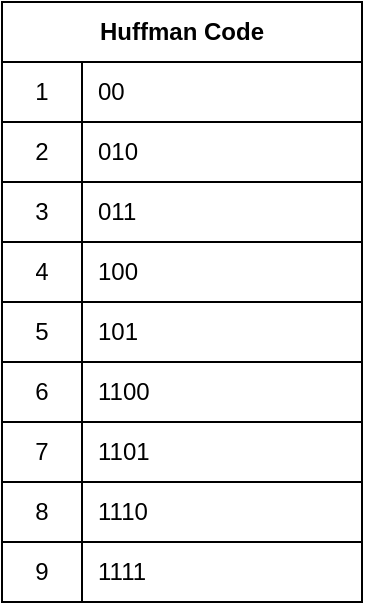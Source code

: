 <mxfile version="13.10.4" type="device"><diagram id="9d-ljFsa7qRRESB7x30g" name="Page-1"><mxGraphModel dx="1416" dy="762" grid="1" gridSize="10" guides="1" tooltips="1" connect="1" arrows="1" fold="1" page="1" pageScale="1" pageWidth="850" pageHeight="1100" math="0" shadow="0"><root><mxCell id="0"/><mxCell id="1" parent="0"/><mxCell id="pF3ZiYfbHva8HavfpR1M-89" value="Huffman Code" style="shape=table;html=1;whiteSpace=wrap;startSize=30;container=1;collapsible=0;childLayout=tableLayout;fixedRows=1;rowLines=1;fontStyle=1;align=center;resizeLast=0;resizeLastRow=1;" parent="1" vertex="1"><mxGeometry x="335" y="50" width="180" height="300" as="geometry"/></mxCell><mxCell id="pF3ZiYfbHva8HavfpR1M-90" value="" style="shape=partialRectangle;html=1;whiteSpace=wrap;collapsible=0;dropTarget=0;pointerEvents=0;fillColor=none;top=0;left=0;bottom=1;right=0;points=[[0,0.5],[1,0.5]];portConstraint=eastwest;" parent="pF3ZiYfbHva8HavfpR1M-89" vertex="1"><mxGeometry y="30" width="180" height="30" as="geometry"/></mxCell><mxCell id="pF3ZiYfbHva8HavfpR1M-91" value="1" style="shape=partialRectangle;html=1;whiteSpace=wrap;connectable=0;fillColor=none;top=0;left=0;bottom=0;right=0;overflow=hidden;" parent="pF3ZiYfbHva8HavfpR1M-90" vertex="1"><mxGeometry width="40" height="30" as="geometry"/></mxCell><mxCell id="pF3ZiYfbHva8HavfpR1M-92" value="00" style="shape=partialRectangle;html=1;whiteSpace=wrap;connectable=0;fillColor=none;top=0;left=0;bottom=0;right=0;align=left;spacingLeft=6;overflow=hidden;" parent="pF3ZiYfbHva8HavfpR1M-90" vertex="1"><mxGeometry x="40" width="140" height="30" as="geometry"/></mxCell><mxCell id="pF3ZiYfbHva8HavfpR1M-93" value="" style="shape=partialRectangle;html=1;whiteSpace=wrap;collapsible=0;dropTarget=0;pointerEvents=0;fillColor=none;top=0;left=0;bottom=0;right=0;points=[[0,0.5],[1,0.5]];portConstraint=eastwest;" parent="pF3ZiYfbHva8HavfpR1M-89" vertex="1"><mxGeometry y="60" width="180" height="30" as="geometry"/></mxCell><mxCell id="pF3ZiYfbHva8HavfpR1M-94" value="2" style="shape=partialRectangle;html=1;whiteSpace=wrap;connectable=0;fillColor=none;top=0;left=0;bottom=0;right=0;overflow=hidden;" parent="pF3ZiYfbHva8HavfpR1M-93" vertex="1"><mxGeometry width="40" height="30" as="geometry"/></mxCell><mxCell id="pF3ZiYfbHva8HavfpR1M-95" value="010" style="shape=partialRectangle;html=1;whiteSpace=wrap;connectable=0;fillColor=none;top=0;left=0;bottom=0;right=0;align=left;spacingLeft=6;overflow=hidden;" parent="pF3ZiYfbHva8HavfpR1M-93" vertex="1"><mxGeometry x="40" width="140" height="30" as="geometry"/></mxCell><mxCell id="pF3ZiYfbHva8HavfpR1M-96" value="" style="shape=partialRectangle;html=1;whiteSpace=wrap;collapsible=0;dropTarget=0;pointerEvents=0;fillColor=none;top=0;left=0;bottom=0;right=0;points=[[0,0.5],[1,0.5]];portConstraint=eastwest;" parent="pF3ZiYfbHva8HavfpR1M-89" vertex="1"><mxGeometry y="90" width="180" height="30" as="geometry"/></mxCell><mxCell id="pF3ZiYfbHva8HavfpR1M-97" value="3" style="shape=partialRectangle;html=1;whiteSpace=wrap;connectable=0;fillColor=none;top=0;left=0;bottom=0;right=0;overflow=hidden;" parent="pF3ZiYfbHva8HavfpR1M-96" vertex="1"><mxGeometry width="40" height="30" as="geometry"/></mxCell><mxCell id="pF3ZiYfbHva8HavfpR1M-98" value="011" style="shape=partialRectangle;html=1;whiteSpace=wrap;connectable=0;fillColor=none;top=0;left=0;bottom=0;right=0;align=left;spacingLeft=6;overflow=hidden;" parent="pF3ZiYfbHva8HavfpR1M-96" vertex="1"><mxGeometry x="40" width="140" height="30" as="geometry"/></mxCell><mxCell id="pF3ZiYfbHva8HavfpR1M-99" value="" style="shape=partialRectangle;html=1;whiteSpace=wrap;collapsible=0;dropTarget=0;pointerEvents=0;fillColor=none;top=0;left=0;bottom=0;right=0;points=[[0,0.5],[1,0.5]];portConstraint=eastwest;" parent="pF3ZiYfbHva8HavfpR1M-89" vertex="1"><mxGeometry y="120" width="180" height="30" as="geometry"/></mxCell><mxCell id="pF3ZiYfbHva8HavfpR1M-100" value="4" style="shape=partialRectangle;html=1;whiteSpace=wrap;connectable=0;fillColor=none;top=0;left=0;bottom=0;right=0;overflow=hidden;" parent="pF3ZiYfbHva8HavfpR1M-99" vertex="1"><mxGeometry width="40" height="30" as="geometry"/></mxCell><mxCell id="pF3ZiYfbHva8HavfpR1M-101" value="100" style="shape=partialRectangle;html=1;whiteSpace=wrap;connectable=0;fillColor=none;top=0;left=0;bottom=0;right=0;align=left;spacingLeft=6;overflow=hidden;" parent="pF3ZiYfbHva8HavfpR1M-99" vertex="1"><mxGeometry x="40" width="140" height="30" as="geometry"/></mxCell><mxCell id="pF3ZiYfbHva8HavfpR1M-114" value="" style="shape=partialRectangle;html=1;whiteSpace=wrap;collapsible=0;dropTarget=0;pointerEvents=0;fillColor=none;top=0;left=0;bottom=0;right=0;points=[[0,0.5],[1,0.5]];portConstraint=eastwest;" parent="pF3ZiYfbHva8HavfpR1M-89" vertex="1"><mxGeometry y="150" width="180" height="30" as="geometry"/></mxCell><mxCell id="pF3ZiYfbHva8HavfpR1M-115" value="5" style="shape=partialRectangle;html=1;whiteSpace=wrap;connectable=0;fillColor=none;top=0;left=0;bottom=0;right=0;overflow=hidden;" parent="pF3ZiYfbHva8HavfpR1M-114" vertex="1"><mxGeometry width="40" height="30" as="geometry"/></mxCell><mxCell id="pF3ZiYfbHva8HavfpR1M-116" value="101" style="shape=partialRectangle;html=1;whiteSpace=wrap;connectable=0;fillColor=none;top=0;left=0;bottom=0;right=0;align=left;spacingLeft=6;overflow=hidden;" parent="pF3ZiYfbHva8HavfpR1M-114" vertex="1"><mxGeometry x="40" width="140" height="30" as="geometry"/></mxCell><mxCell id="pF3ZiYfbHva8HavfpR1M-111" value="" style="shape=partialRectangle;html=1;whiteSpace=wrap;collapsible=0;dropTarget=0;pointerEvents=0;fillColor=none;top=0;left=0;bottom=0;right=0;points=[[0,0.5],[1,0.5]];portConstraint=eastwest;" parent="pF3ZiYfbHva8HavfpR1M-89" vertex="1"><mxGeometry y="180" width="180" height="30" as="geometry"/></mxCell><mxCell id="pF3ZiYfbHva8HavfpR1M-112" value="6" style="shape=partialRectangle;html=1;whiteSpace=wrap;connectable=0;fillColor=none;top=0;left=0;bottom=0;right=0;overflow=hidden;" parent="pF3ZiYfbHva8HavfpR1M-111" vertex="1"><mxGeometry width="40" height="30" as="geometry"/></mxCell><mxCell id="pF3ZiYfbHva8HavfpR1M-113" value="1100" style="shape=partialRectangle;html=1;whiteSpace=wrap;connectable=0;fillColor=none;top=0;left=0;bottom=0;right=0;align=left;spacingLeft=6;overflow=hidden;" parent="pF3ZiYfbHva8HavfpR1M-111" vertex="1"><mxGeometry x="40" width="140" height="30" as="geometry"/></mxCell><mxCell id="pF3ZiYfbHva8HavfpR1M-108" value="" style="shape=partialRectangle;html=1;whiteSpace=wrap;collapsible=0;dropTarget=0;pointerEvents=0;fillColor=none;top=0;left=0;bottom=0;right=0;points=[[0,0.5],[1,0.5]];portConstraint=eastwest;" parent="pF3ZiYfbHva8HavfpR1M-89" vertex="1"><mxGeometry y="210" width="180" height="30" as="geometry"/></mxCell><mxCell id="pF3ZiYfbHva8HavfpR1M-109" value="7" style="shape=partialRectangle;html=1;whiteSpace=wrap;connectable=0;fillColor=none;top=0;left=0;bottom=0;right=0;overflow=hidden;" parent="pF3ZiYfbHva8HavfpR1M-108" vertex="1"><mxGeometry width="40" height="30" as="geometry"/></mxCell><mxCell id="pF3ZiYfbHva8HavfpR1M-110" value="1101" style="shape=partialRectangle;html=1;whiteSpace=wrap;connectable=0;fillColor=none;top=0;left=0;bottom=0;right=0;align=left;spacingLeft=6;overflow=hidden;" parent="pF3ZiYfbHva8HavfpR1M-108" vertex="1"><mxGeometry x="40" width="140" height="30" as="geometry"/></mxCell><mxCell id="pF3ZiYfbHva8HavfpR1M-105" value="" style="shape=partialRectangle;html=1;whiteSpace=wrap;collapsible=0;dropTarget=0;pointerEvents=0;fillColor=none;top=0;left=0;bottom=0;right=0;points=[[0,0.5],[1,0.5]];portConstraint=eastwest;" parent="pF3ZiYfbHva8HavfpR1M-89" vertex="1"><mxGeometry y="240" width="180" height="30" as="geometry"/></mxCell><mxCell id="pF3ZiYfbHva8HavfpR1M-106" value="8" style="shape=partialRectangle;html=1;whiteSpace=wrap;connectable=0;fillColor=none;top=0;left=0;bottom=0;right=0;overflow=hidden;" parent="pF3ZiYfbHva8HavfpR1M-105" vertex="1"><mxGeometry width="40" height="30" as="geometry"/></mxCell><mxCell id="pF3ZiYfbHva8HavfpR1M-107" value="1110" style="shape=partialRectangle;html=1;whiteSpace=wrap;connectable=0;fillColor=none;top=0;left=0;bottom=0;right=0;align=left;spacingLeft=6;overflow=hidden;" parent="pF3ZiYfbHva8HavfpR1M-105" vertex="1"><mxGeometry x="40" width="140" height="30" as="geometry"/></mxCell><mxCell id="pF3ZiYfbHva8HavfpR1M-102" value="" style="shape=partialRectangle;html=1;whiteSpace=wrap;collapsible=0;dropTarget=0;pointerEvents=0;fillColor=none;top=0;left=0;bottom=0;right=0;points=[[0,0.5],[1,0.5]];portConstraint=eastwest;" parent="pF3ZiYfbHva8HavfpR1M-89" vertex="1"><mxGeometry y="270" width="180" height="30" as="geometry"/></mxCell><mxCell id="pF3ZiYfbHva8HavfpR1M-103" value="9" style="shape=partialRectangle;html=1;whiteSpace=wrap;connectable=0;fillColor=none;top=0;left=0;bottom=0;right=0;overflow=hidden;" parent="pF3ZiYfbHva8HavfpR1M-102" vertex="1"><mxGeometry width="40" height="30" as="geometry"/></mxCell><mxCell id="pF3ZiYfbHva8HavfpR1M-104" value="1111" style="shape=partialRectangle;html=1;whiteSpace=wrap;connectable=0;fillColor=none;top=0;left=0;bottom=0;right=0;align=left;spacingLeft=6;overflow=hidden;" parent="pF3ZiYfbHva8HavfpR1M-102" vertex="1"><mxGeometry x="40" width="140" height="30" as="geometry"/></mxCell></root></mxGraphModel></diagram></mxfile>